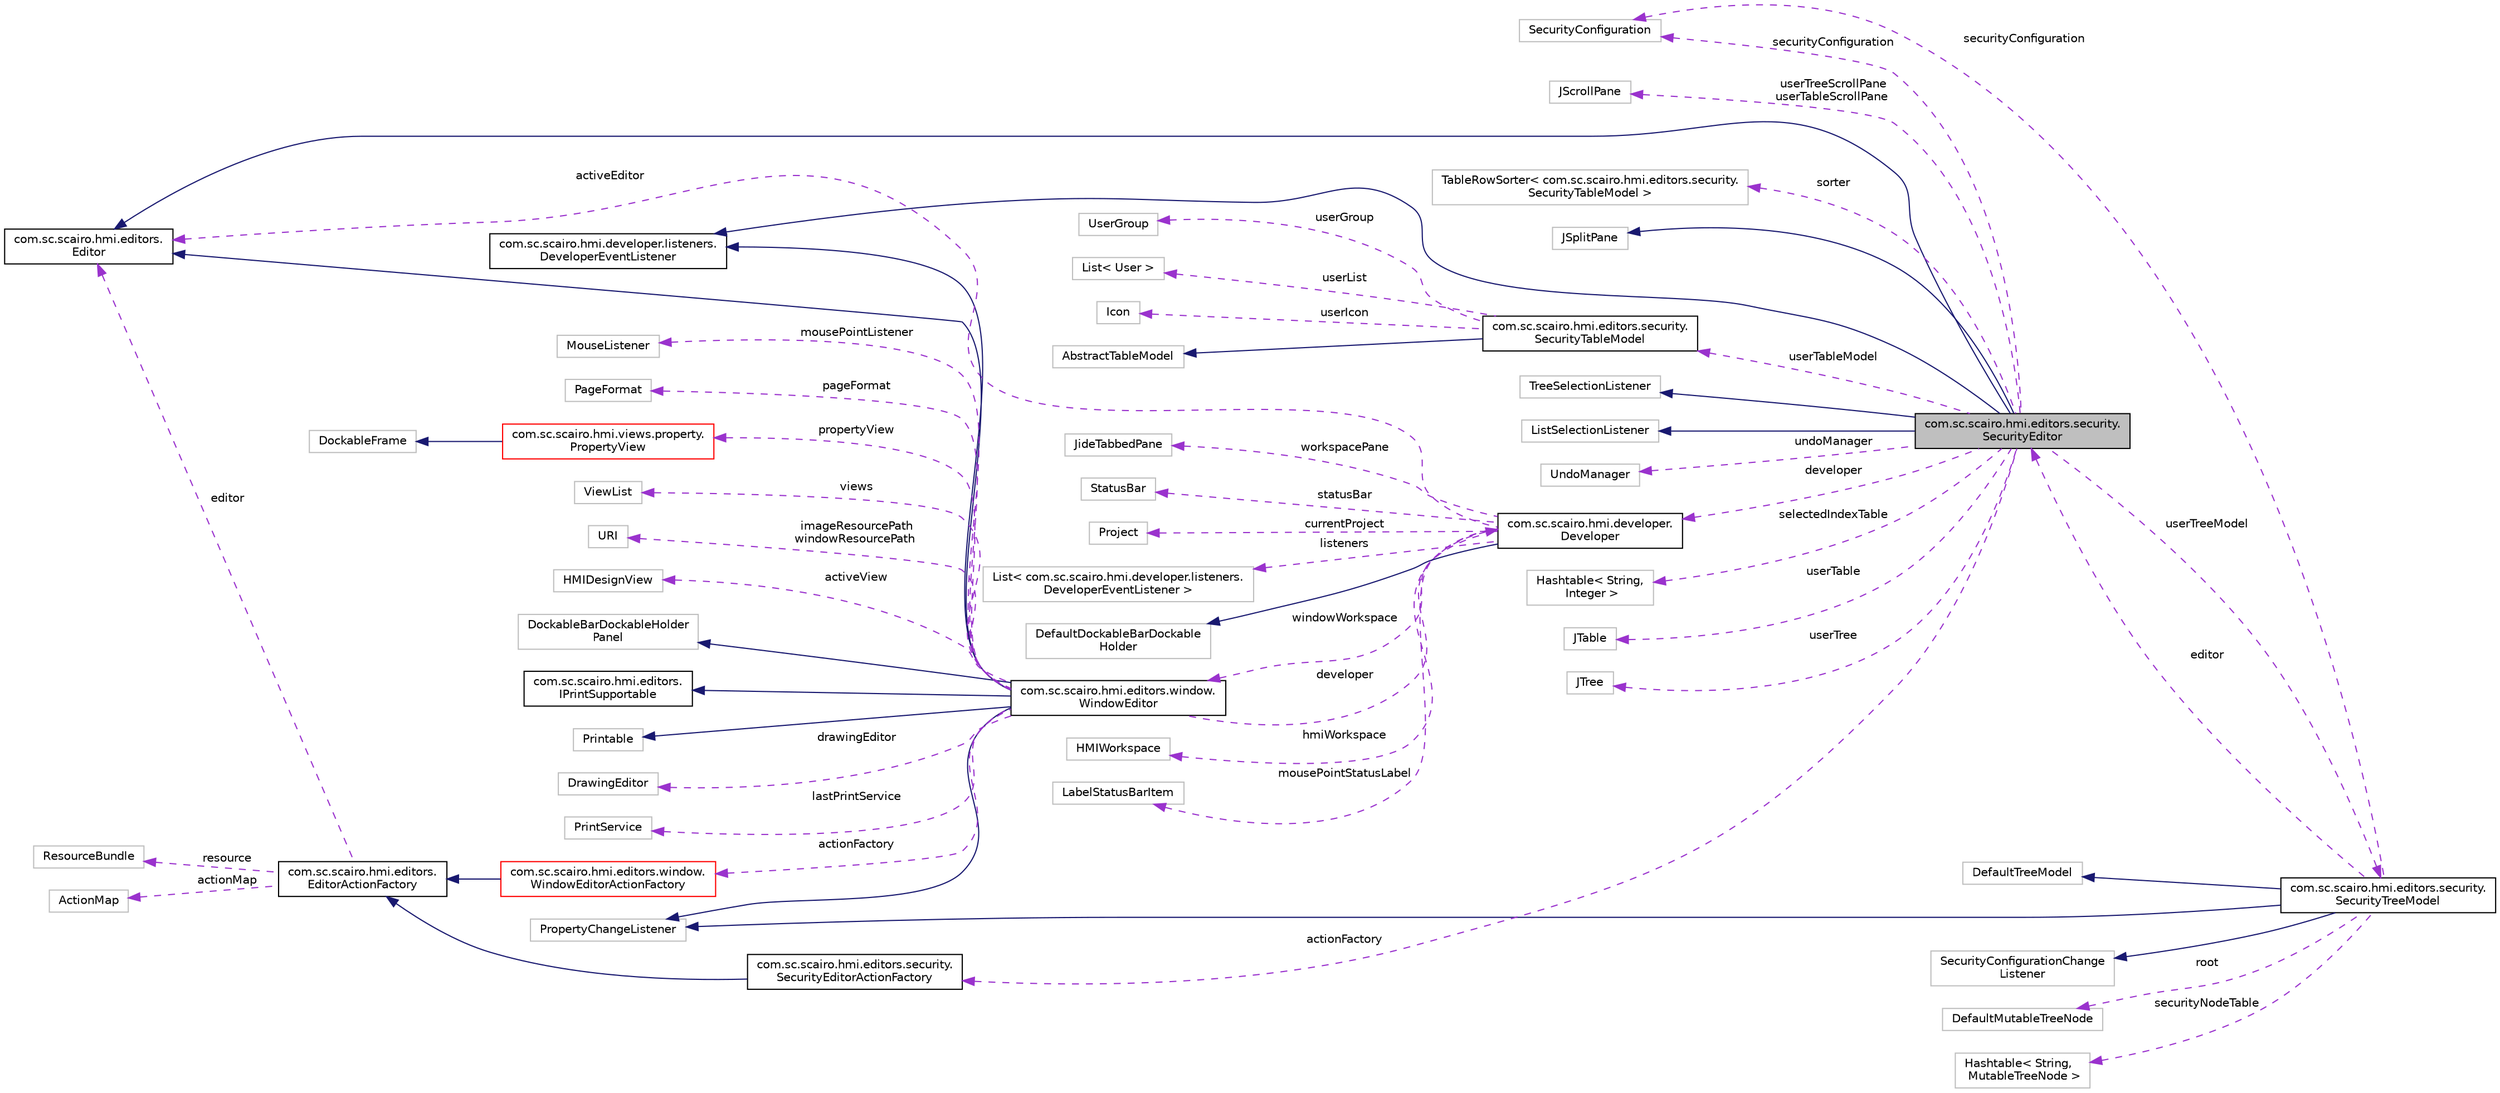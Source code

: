 digraph "com.sc.scairo.hmi.editors.security.SecurityEditor"
{
 // LATEX_PDF_SIZE
  edge [fontname="Helvetica",fontsize="10",labelfontname="Helvetica",labelfontsize="10"];
  node [fontname="Helvetica",fontsize="10",shape=record];
  rankdir="LR";
  Node1 [label="com.sc.scairo.hmi.editors.security.\lSecurityEditor",height=0.2,width=0.4,color="black", fillcolor="grey75", style="filled", fontcolor="black",tooltip=" "];
  Node2 -> Node1 [dir="back",color="midnightblue",fontsize="10",style="solid",fontname="Helvetica"];
  Node2 [label="JSplitPane",height=0.2,width=0.4,color="grey75", fillcolor="white", style="filled",tooltip=" "];
  Node3 -> Node1 [dir="back",color="midnightblue",fontsize="10",style="solid",fontname="Helvetica"];
  Node3 [label="com.sc.scairo.hmi.developer.listeners.\lDeveloperEventListener",height=0.2,width=0.4,color="black", fillcolor="white", style="filled",URL="$interfacecom_1_1sc_1_1scairo_1_1hmi_1_1developer_1_1listeners_1_1_developer_event_listener.html",tooltip=" "];
  Node4 -> Node1 [dir="back",color="midnightblue",fontsize="10",style="solid",fontname="Helvetica"];
  Node4 [label="com.sc.scairo.hmi.editors.\lEditor",height=0.2,width=0.4,color="black", fillcolor="white", style="filled",URL="$interfacecom_1_1sc_1_1scairo_1_1hmi_1_1editors_1_1_editor.html",tooltip=" "];
  Node5 -> Node1 [dir="back",color="midnightblue",fontsize="10",style="solid",fontname="Helvetica"];
  Node5 [label="TreeSelectionListener",height=0.2,width=0.4,color="grey75", fillcolor="white", style="filled",tooltip=" "];
  Node6 -> Node1 [dir="back",color="midnightblue",fontsize="10",style="solid",fontname="Helvetica"];
  Node6 [label="ListSelectionListener",height=0.2,width=0.4,color="grey75", fillcolor="white", style="filled",tooltip=" "];
  Node7 -> Node1 [dir="back",color="darkorchid3",fontsize="10",style="dashed",label=" undoManager" ,fontname="Helvetica"];
  Node7 [label="UndoManager",height=0.2,width=0.4,color="grey75", fillcolor="white", style="filled",tooltip=" "];
  Node8 -> Node1 [dir="back",color="darkorchid3",fontsize="10",style="dashed",label=" userTableModel" ,fontname="Helvetica"];
  Node8 [label="com.sc.scairo.hmi.editors.security.\lSecurityTableModel",height=0.2,width=0.4,color="black", fillcolor="white", style="filled",URL="$classcom_1_1sc_1_1scairo_1_1hmi_1_1editors_1_1security_1_1_security_table_model.html",tooltip=" "];
  Node9 -> Node8 [dir="back",color="midnightblue",fontsize="10",style="solid",fontname="Helvetica"];
  Node9 [label="AbstractTableModel",height=0.2,width=0.4,color="grey75", fillcolor="white", style="filled",tooltip=" "];
  Node10 -> Node8 [dir="back",color="darkorchid3",fontsize="10",style="dashed",label=" userGroup" ,fontname="Helvetica"];
  Node10 [label="UserGroup",height=0.2,width=0.4,color="grey75", fillcolor="white", style="filled",tooltip=" "];
  Node11 -> Node8 [dir="back",color="darkorchid3",fontsize="10",style="dashed",label=" userList" ,fontname="Helvetica"];
  Node11 [label="List\< User \>",height=0.2,width=0.4,color="grey75", fillcolor="white", style="filled",tooltip=" "];
  Node12 -> Node8 [dir="back",color="darkorchid3",fontsize="10",style="dashed",label=" userIcon" ,fontname="Helvetica"];
  Node12 [label="Icon",height=0.2,width=0.4,color="grey75", fillcolor="white", style="filled",tooltip=" "];
  Node13 -> Node1 [dir="back",color="darkorchid3",fontsize="10",style="dashed",label=" securityConfiguration" ,fontname="Helvetica"];
  Node13 [label="SecurityConfiguration",height=0.2,width=0.4,color="grey75", fillcolor="white", style="filled",tooltip=" "];
  Node14 -> Node1 [dir="back",color="darkorchid3",fontsize="10",style="dashed",label=" selectedIndexTable" ,fontname="Helvetica"];
  Node14 [label="Hashtable\< String,\l Integer \>",height=0.2,width=0.4,color="grey75", fillcolor="white", style="filled",tooltip=" "];
  Node15 -> Node1 [dir="back",color="darkorchid3",fontsize="10",style="dashed",label=" userTreeModel" ,fontname="Helvetica"];
  Node15 [label="com.sc.scairo.hmi.editors.security.\lSecurityTreeModel",height=0.2,width=0.4,color="black", fillcolor="white", style="filled",URL="$classcom_1_1sc_1_1scairo_1_1hmi_1_1editors_1_1security_1_1_security_tree_model.html",tooltip=" "];
  Node16 -> Node15 [dir="back",color="midnightblue",fontsize="10",style="solid",fontname="Helvetica"];
  Node16 [label="DefaultTreeModel",height=0.2,width=0.4,color="grey75", fillcolor="white", style="filled",tooltip=" "];
  Node17 -> Node15 [dir="back",color="midnightblue",fontsize="10",style="solid",fontname="Helvetica"];
  Node17 [label="PropertyChangeListener",height=0.2,width=0.4,color="grey75", fillcolor="white", style="filled",tooltip=" "];
  Node18 -> Node15 [dir="back",color="midnightblue",fontsize="10",style="solid",fontname="Helvetica"];
  Node18 [label="SecurityConfigurationChange\lListener",height=0.2,width=0.4,color="grey75", fillcolor="white", style="filled",tooltip=" "];
  Node19 -> Node15 [dir="back",color="darkorchid3",fontsize="10",style="dashed",label=" root" ,fontname="Helvetica"];
  Node19 [label="DefaultMutableTreeNode",height=0.2,width=0.4,color="grey75", fillcolor="white", style="filled",tooltip=" "];
  Node20 -> Node15 [dir="back",color="darkorchid3",fontsize="10",style="dashed",label=" securityNodeTable" ,fontname="Helvetica"];
  Node20 [label="Hashtable\< String,\l MutableTreeNode \>",height=0.2,width=0.4,color="grey75", fillcolor="white", style="filled",tooltip=" "];
  Node13 -> Node15 [dir="back",color="darkorchid3",fontsize="10",style="dashed",label=" securityConfiguration" ,fontname="Helvetica"];
  Node1 -> Node15 [dir="back",color="darkorchid3",fontsize="10",style="dashed",label=" editor" ,fontname="Helvetica"];
  Node21 -> Node1 [dir="back",color="darkorchid3",fontsize="10",style="dashed",label=" userTable" ,fontname="Helvetica"];
  Node21 [label="JTable",height=0.2,width=0.4,color="grey75", fillcolor="white", style="filled",tooltip=" "];
  Node22 -> Node1 [dir="back",color="darkorchid3",fontsize="10",style="dashed",label=" actionFactory" ,fontname="Helvetica"];
  Node22 [label="com.sc.scairo.hmi.editors.security.\lSecurityEditorActionFactory",height=0.2,width=0.4,color="black", fillcolor="white", style="filled",URL="$classcom_1_1sc_1_1scairo_1_1hmi_1_1editors_1_1security_1_1_security_editor_action_factory.html",tooltip=" "];
  Node23 -> Node22 [dir="back",color="midnightblue",fontsize="10",style="solid",fontname="Helvetica"];
  Node23 [label="com.sc.scairo.hmi.editors.\lEditorActionFactory",height=0.2,width=0.4,color="black", fillcolor="white", style="filled",URL="$classcom_1_1sc_1_1scairo_1_1hmi_1_1editors_1_1_editor_action_factory.html",tooltip=" "];
  Node24 -> Node23 [dir="back",color="darkorchid3",fontsize="10",style="dashed",label=" resource" ,fontname="Helvetica"];
  Node24 [label="ResourceBundle",height=0.2,width=0.4,color="grey75", fillcolor="white", style="filled",tooltip=" "];
  Node25 -> Node23 [dir="back",color="darkorchid3",fontsize="10",style="dashed",label=" actionMap" ,fontname="Helvetica"];
  Node25 [label="ActionMap",height=0.2,width=0.4,color="grey75", fillcolor="white", style="filled",tooltip=" "];
  Node4 -> Node23 [dir="back",color="darkorchid3",fontsize="10",style="dashed",label=" editor" ,fontname="Helvetica"];
  Node26 -> Node1 [dir="back",color="darkorchid3",fontsize="10",style="dashed",label=" developer" ,fontname="Helvetica"];
  Node26 [label="com.sc.scairo.hmi.developer.\lDeveloper",height=0.2,width=0.4,color="black", fillcolor="white", style="filled",URL="$classcom_1_1sc_1_1scairo_1_1hmi_1_1developer_1_1_developer.html",tooltip=" "];
  Node27 -> Node26 [dir="back",color="midnightblue",fontsize="10",style="solid",fontname="Helvetica"];
  Node27 [label="DefaultDockableBarDockable\lHolder",height=0.2,width=0.4,color="grey75", fillcolor="white", style="filled",tooltip=" "];
  Node28 -> Node26 [dir="back",color="darkorchid3",fontsize="10",style="dashed",label=" hmiWorkspace" ,fontname="Helvetica"];
  Node28 [label="HMIWorkspace",height=0.2,width=0.4,color="grey75", fillcolor="white", style="filled",tooltip=" "];
  Node29 -> Node26 [dir="back",color="darkorchid3",fontsize="10",style="dashed",label=" windowWorkspace" ,fontname="Helvetica"];
  Node29 [label="com.sc.scairo.hmi.editors.window.\lWindowEditor",height=0.2,width=0.4,color="black", fillcolor="white", style="filled",URL="$classcom_1_1sc_1_1scairo_1_1hmi_1_1editors_1_1window_1_1_window_editor.html",tooltip=" "];
  Node30 -> Node29 [dir="back",color="midnightblue",fontsize="10",style="solid",fontname="Helvetica"];
  Node30 [label="DockableBarDockableHolder\lPanel",height=0.2,width=0.4,color="grey75", fillcolor="white", style="filled",tooltip=" "];
  Node3 -> Node29 [dir="back",color="midnightblue",fontsize="10",style="solid",fontname="Helvetica"];
  Node17 -> Node29 [dir="back",color="midnightblue",fontsize="10",style="solid",fontname="Helvetica"];
  Node4 -> Node29 [dir="back",color="midnightblue",fontsize="10",style="solid",fontname="Helvetica"];
  Node31 -> Node29 [dir="back",color="midnightblue",fontsize="10",style="solid",fontname="Helvetica"];
  Node31 [label="com.sc.scairo.hmi.editors.\lIPrintSupportable",height=0.2,width=0.4,color="black", fillcolor="white", style="filled",URL="$interfacecom_1_1sc_1_1scairo_1_1hmi_1_1editors_1_1_i_print_supportable.html",tooltip=" "];
  Node32 -> Node29 [dir="back",color="midnightblue",fontsize="10",style="solid",fontname="Helvetica"];
  Node32 [label="Printable",height=0.2,width=0.4,color="grey75", fillcolor="white", style="filled",tooltip=" "];
  Node33 -> Node29 [dir="back",color="darkorchid3",fontsize="10",style="dashed",label=" drawingEditor" ,fontname="Helvetica"];
  Node33 [label="DrawingEditor",height=0.2,width=0.4,color="grey75", fillcolor="white", style="filled",tooltip=" "];
  Node34 -> Node29 [dir="back",color="darkorchid3",fontsize="10",style="dashed",label=" lastPrintService" ,fontname="Helvetica"];
  Node34 [label="PrintService",height=0.2,width=0.4,color="grey75", fillcolor="white", style="filled",tooltip=" "];
  Node35 -> Node29 [dir="back",color="darkorchid3",fontsize="10",style="dashed",label=" mousePointListener" ,fontname="Helvetica"];
  Node35 [label="MouseListener",height=0.2,width=0.4,color="grey75", fillcolor="white", style="filled",tooltip=" "];
  Node36 -> Node29 [dir="back",color="darkorchid3",fontsize="10",style="dashed",label=" pageFormat" ,fontname="Helvetica"];
  Node36 [label="PageFormat",height=0.2,width=0.4,color="grey75", fillcolor="white", style="filled",tooltip=" "];
  Node37 -> Node29 [dir="back",color="darkorchid3",fontsize="10",style="dashed",label=" views" ,fontname="Helvetica"];
  Node37 [label="ViewList",height=0.2,width=0.4,color="grey75", fillcolor="white", style="filled",tooltip=" "];
  Node38 -> Node29 [dir="back",color="darkorchid3",fontsize="10",style="dashed",label=" imageResourcePath\nwindowResourcePath" ,fontname="Helvetica"];
  Node38 [label="URI",height=0.2,width=0.4,color="grey75", fillcolor="white", style="filled",tooltip=" "];
  Node39 -> Node29 [dir="back",color="darkorchid3",fontsize="10",style="dashed",label=" activeView" ,fontname="Helvetica"];
  Node39 [label="HMIDesignView",height=0.2,width=0.4,color="grey75", fillcolor="white", style="filled",tooltip=" "];
  Node26 -> Node29 [dir="back",color="darkorchid3",fontsize="10",style="dashed",label=" developer" ,fontname="Helvetica"];
  Node40 -> Node29 [dir="back",color="darkorchid3",fontsize="10",style="dashed",label=" propertyView" ,fontname="Helvetica"];
  Node40 [label="com.sc.scairo.hmi.views.property.\lPropertyView",height=0.2,width=0.4,color="red", fillcolor="white", style="filled",URL="$classcom_1_1sc_1_1scairo_1_1hmi_1_1views_1_1property_1_1_property_view.html",tooltip=" "];
  Node41 -> Node40 [dir="back",color="midnightblue",fontsize="10",style="solid",fontname="Helvetica"];
  Node41 [label="DockableFrame",height=0.2,width=0.4,color="grey75", fillcolor="white", style="filled",tooltip=" "];
  Node66 -> Node29 [dir="back",color="darkorchid3",fontsize="10",style="dashed",label=" actionFactory" ,fontname="Helvetica"];
  Node66 [label="com.sc.scairo.hmi.editors.window.\lWindowEditorActionFactory",height=0.2,width=0.4,color="red", fillcolor="white", style="filled",URL="$classcom_1_1sc_1_1scairo_1_1hmi_1_1editors_1_1window_1_1_window_editor_action_factory.html",tooltip=" "];
  Node23 -> Node66 [dir="back",color="midnightblue",fontsize="10",style="solid",fontname="Helvetica"];
  Node71 -> Node26 [dir="back",color="darkorchid3",fontsize="10",style="dashed",label=" mousePointStatusLabel" ,fontname="Helvetica"];
  Node71 [label="LabelStatusBarItem",height=0.2,width=0.4,color="grey75", fillcolor="white", style="filled",tooltip=" "];
  Node72 -> Node26 [dir="back",color="darkorchid3",fontsize="10",style="dashed",label=" workspacePane" ,fontname="Helvetica"];
  Node72 [label="JideTabbedPane",height=0.2,width=0.4,color="grey75", fillcolor="white", style="filled",tooltip=" "];
  Node73 -> Node26 [dir="back",color="darkorchid3",fontsize="10",style="dashed",label=" statusBar" ,fontname="Helvetica"];
  Node73 [label="StatusBar",height=0.2,width=0.4,color="grey75", fillcolor="white", style="filled",tooltip=" "];
  Node74 -> Node26 [dir="back",color="darkorchid3",fontsize="10",style="dashed",label=" currentProject" ,fontname="Helvetica"];
  Node74 [label="Project",height=0.2,width=0.4,color="grey75", fillcolor="white", style="filled",tooltip=" "];
  Node75 -> Node26 [dir="back",color="darkorchid3",fontsize="10",style="dashed",label=" listeners" ,fontname="Helvetica"];
  Node75 [label="List\< com.sc.scairo.hmi.developer.listeners.\lDeveloperEventListener \>",height=0.2,width=0.4,color="grey75", fillcolor="white", style="filled",tooltip=" "];
  Node4 -> Node26 [dir="back",color="darkorchid3",fontsize="10",style="dashed",label=" activeEditor" ,fontname="Helvetica"];
  Node76 -> Node1 [dir="back",color="darkorchid3",fontsize="10",style="dashed",label=" userTree" ,fontname="Helvetica"];
  Node76 [label="JTree",height=0.2,width=0.4,color="grey75", fillcolor="white", style="filled",tooltip=" "];
  Node77 -> Node1 [dir="back",color="darkorchid3",fontsize="10",style="dashed",label=" userTreeScrollPane\nuserTableScrollPane" ,fontname="Helvetica"];
  Node77 [label="JScrollPane",height=0.2,width=0.4,color="grey75", fillcolor="white", style="filled",tooltip=" "];
  Node78 -> Node1 [dir="back",color="darkorchid3",fontsize="10",style="dashed",label=" sorter" ,fontname="Helvetica"];
  Node78 [label="TableRowSorter\< com.sc.scairo.hmi.editors.security.\lSecurityTableModel \>",height=0.2,width=0.4,color="grey75", fillcolor="white", style="filled",tooltip=" "];
}
